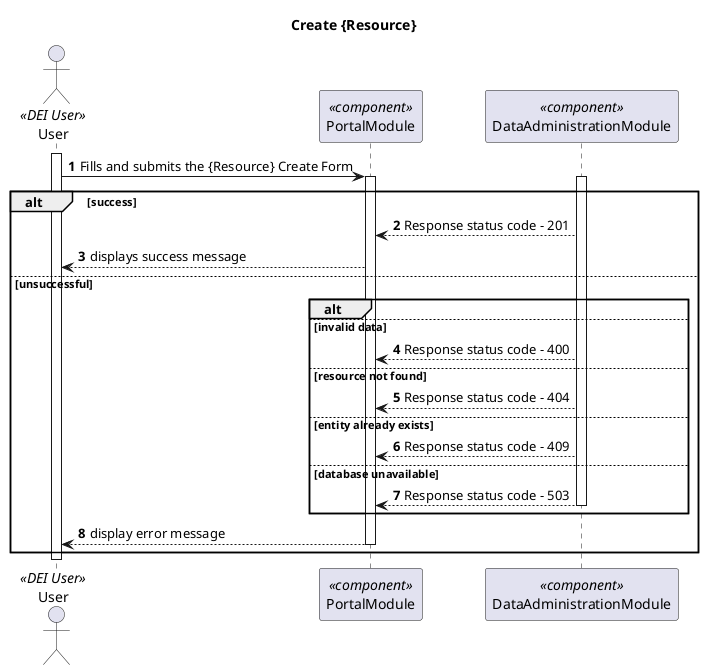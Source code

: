 @startuml Process View - Level 2

autonumber
skinparam packageStyle rect

title Create {Resource}

actor "User" as U <<DEI User>>
participant "PortalModule" as RPM <<component>>
participant "DataAdministrationModule" as DAM <<component>>

activate U

U -> RPM:  Fills and submits the {Resource} Create Form
activate RPM

activate DAM
alt success
RPM <-- DAM: Response status code - 201

U <-- RPM: displays success message

else unsuccessful
alt
else invalid data
 RPM <-- DAM: Response status code - 400
else resource not found
 RPM <-- DAM: Response status code - 404
else entity already exists
 RPM <-- DAM: Response status code - 409
else database unavailable
 RPM <-- DAM: Response status code - 503
 deactivate DAM
end
 U <-- RPM: display error message
deactivate RPM
end

deactivate U

@enduml